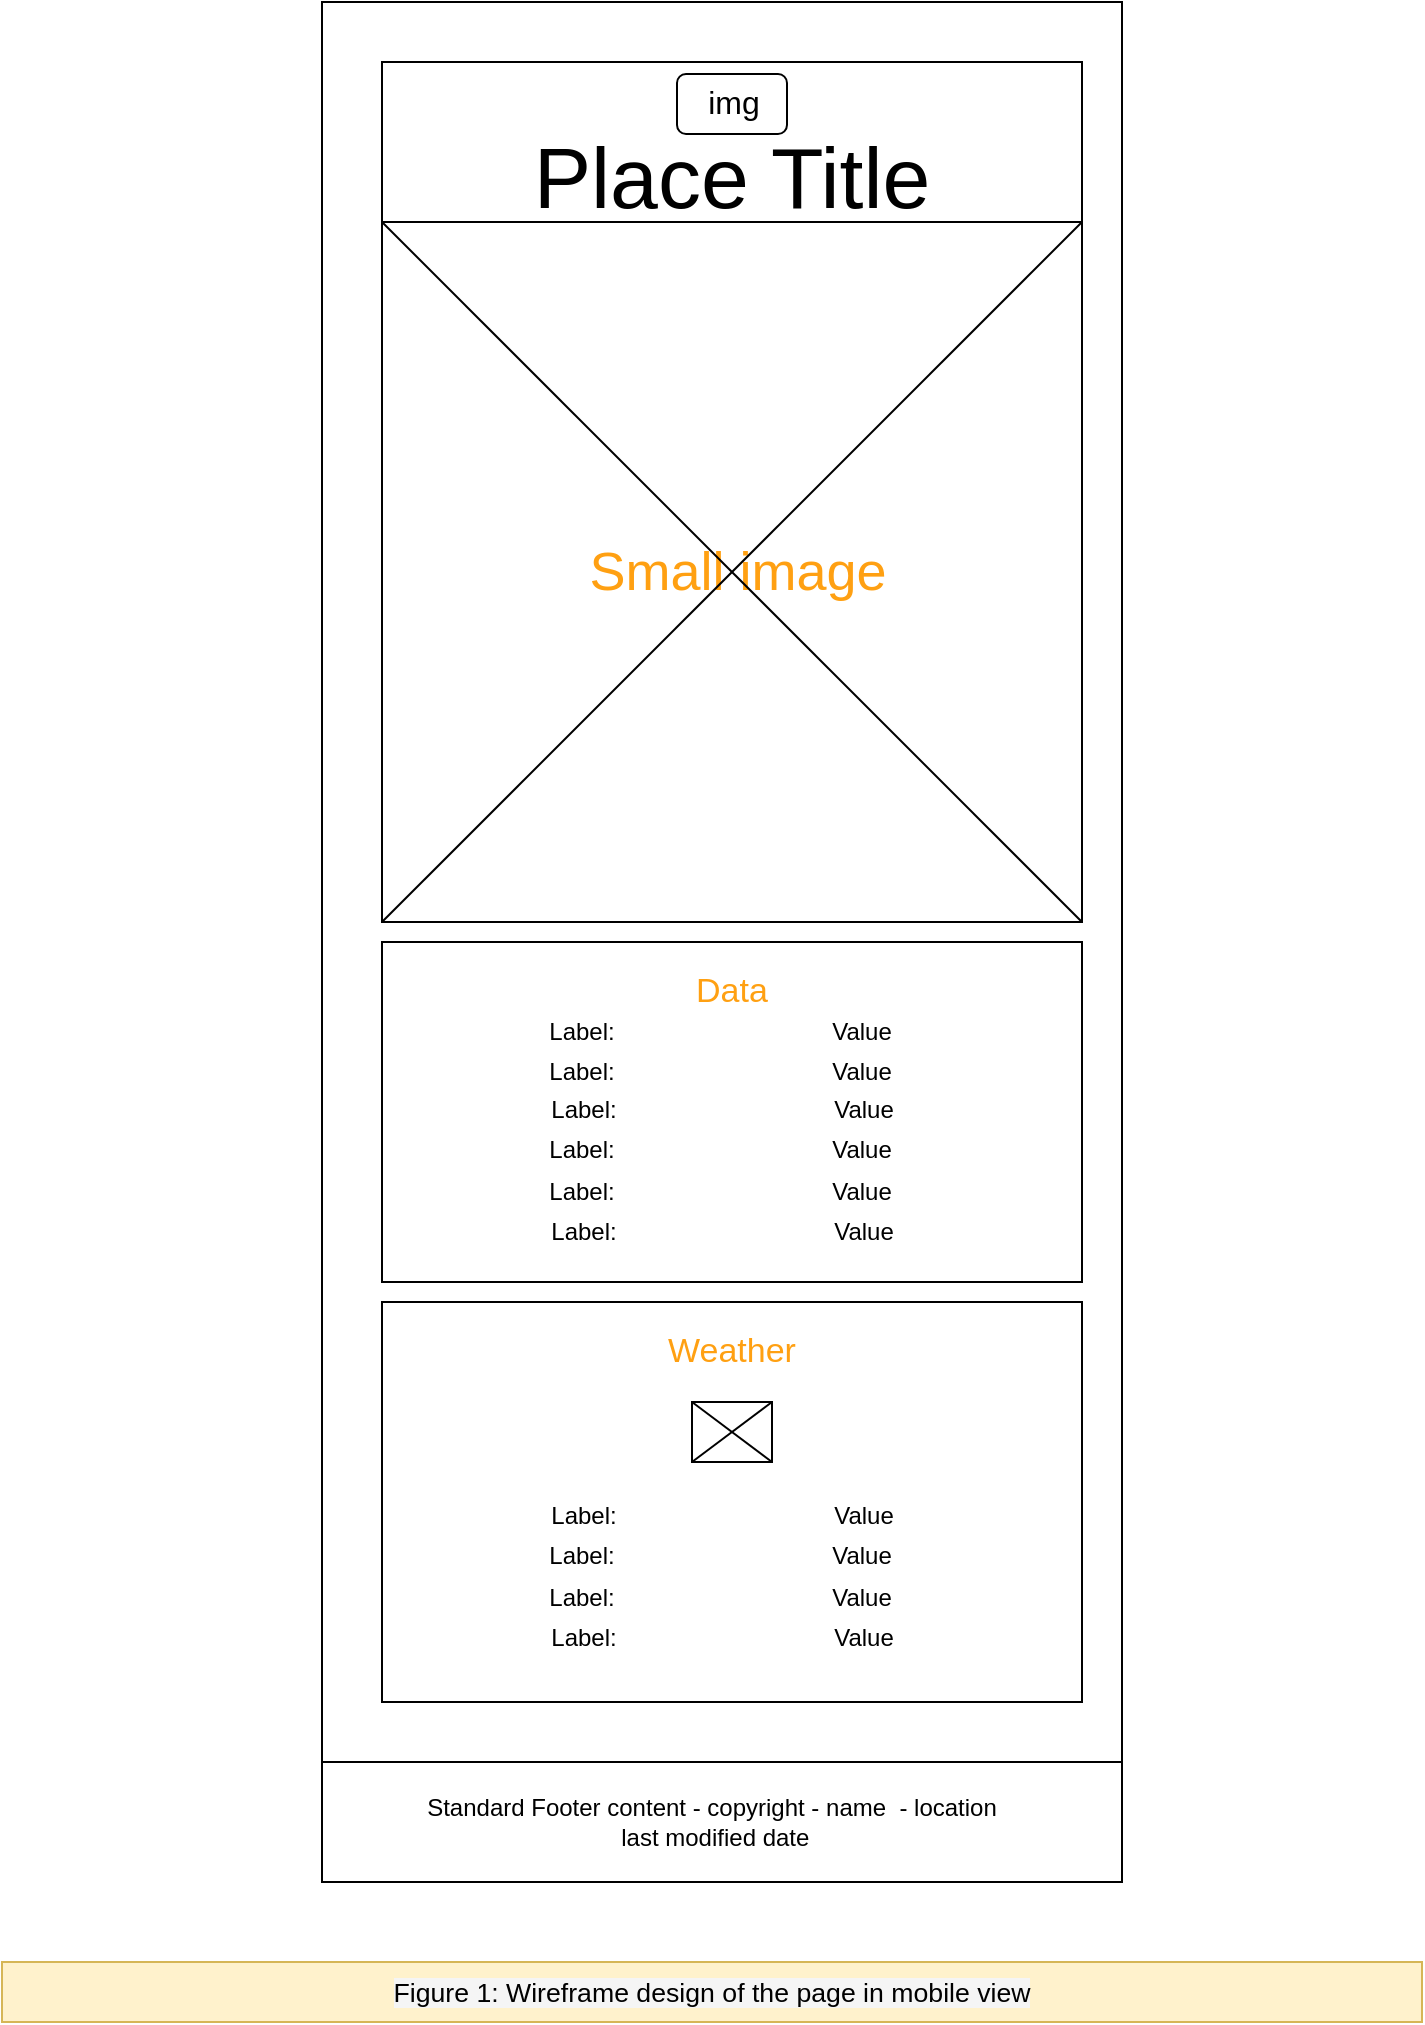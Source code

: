 <mxfile version="24.3.1" type="device">
  <diagram name="Page-1" id="ThDVSC4_weaDmbBVXyPl">
    <mxGraphModel dx="2314" dy="838" grid="1" gridSize="10" guides="1" tooltips="1" connect="1" arrows="1" fold="1" page="1" pageScale="1" pageWidth="850" pageHeight="1100" math="0" shadow="0">
      <root>
        <mxCell id="0" />
        <mxCell id="1" parent="0" />
        <mxCell id="4zdCD1lQylylpMaOrxhL-44" value="" style="rounded=0;whiteSpace=wrap;html=1;fontColor=default;fillColor=none;" parent="1" vertex="1">
          <mxGeometry x="240" y="40" width="400" height="940" as="geometry" />
        </mxCell>
        <mxCell id="4zdCD1lQylylpMaOrxhL-5" value="" style="whiteSpace=wrap;html=1;aspect=fixed;" parent="1" vertex="1">
          <mxGeometry x="270" y="150" width="350" height="350" as="geometry" />
        </mxCell>
        <mxCell id="4zdCD1lQylylpMaOrxhL-1" value="" style="rounded=0;whiteSpace=wrap;html=1;fillColor=none;" parent="1" vertex="1">
          <mxGeometry x="270" y="70" width="350" height="80" as="geometry" />
        </mxCell>
        <mxCell id="4zdCD1lQylylpMaOrxhL-2" value="Place Title" style="text;html=1;align=center;verticalAlign=middle;whiteSpace=wrap;rounded=0;fillColor=default;fontSize=43;" parent="1" vertex="1">
          <mxGeometry x="330" y="120" width="230" height="15" as="geometry" />
        </mxCell>
        <mxCell id="4zdCD1lQylylpMaOrxhL-4" value="Small image" style="text;html=1;align=center;verticalAlign=middle;whiteSpace=wrap;rounded=0;fontSize=27;fontColor=#FFA012;" parent="1" vertex="1">
          <mxGeometry x="368" y="275" width="160" height="100" as="geometry" />
        </mxCell>
        <mxCell id="4zdCD1lQylylpMaOrxhL-6" value="" style="endArrow=none;html=1;rounded=0;exitX=0;exitY=1;exitDx=0;exitDy=0;entryX=1;entryY=0;entryDx=0;entryDy=0;fontColor=#b0b0b0;" parent="1" source="4zdCD1lQylylpMaOrxhL-5" target="4zdCD1lQylylpMaOrxhL-5" edge="1">
          <mxGeometry width="50" height="50" relative="1" as="geometry">
            <mxPoint x="1070" y="260" as="sourcePoint" />
            <mxPoint x="1120" y="210" as="targetPoint" />
          </mxGeometry>
        </mxCell>
        <mxCell id="4zdCD1lQylylpMaOrxhL-7" value="" style="endArrow=none;html=1;rounded=0;entryX=0;entryY=0;entryDx=0;entryDy=0;exitX=1;exitY=1;exitDx=0;exitDy=0;fontColor=#c2c2c2;" parent="1" source="4zdCD1lQylylpMaOrxhL-5" target="4zdCD1lQylylpMaOrxhL-5" edge="1">
          <mxGeometry width="50" height="50" relative="1" as="geometry">
            <mxPoint x="670" y="480" as="sourcePoint" />
            <mxPoint x="720" y="430" as="targetPoint" />
          </mxGeometry>
        </mxCell>
        <mxCell id="4zdCD1lQylylpMaOrxhL-10" value="" style="rounded=0;whiteSpace=wrap;html=1;" parent="1" vertex="1">
          <mxGeometry x="270" y="510" width="350" height="170" as="geometry" />
        </mxCell>
        <mxCell id="4zdCD1lQylylpMaOrxhL-11" value="Data" style="text;html=1;align=center;verticalAlign=middle;whiteSpace=wrap;rounded=0;fontSize=17;fontColor=#FFA012;" parent="1" vertex="1">
          <mxGeometry x="361" y="510" width="168" height="50" as="geometry" />
        </mxCell>
        <mxCell id="4zdCD1lQylylpMaOrxhL-12" value="Label:" style="text;html=1;align=center;verticalAlign=middle;whiteSpace=wrap;rounded=0;" parent="1" vertex="1">
          <mxGeometry x="340" y="540" width="60" height="30" as="geometry" />
        </mxCell>
        <mxCell id="4zdCD1lQylylpMaOrxhL-13" value="Value" style="text;html=1;align=center;verticalAlign=middle;whiteSpace=wrap;rounded=0;" parent="1" vertex="1">
          <mxGeometry x="480" y="540" width="60" height="30" as="geometry" />
        </mxCell>
        <mxCell id="4zdCD1lQylylpMaOrxhL-14" value="Label:" style="text;html=1;align=center;verticalAlign=middle;whiteSpace=wrap;rounded=0;" parent="1" vertex="1">
          <mxGeometry x="340" y="560" width="60" height="30" as="geometry" />
        </mxCell>
        <mxCell id="4zdCD1lQylylpMaOrxhL-15" value="Value" style="text;html=1;align=center;verticalAlign=middle;whiteSpace=wrap;rounded=0;" parent="1" vertex="1">
          <mxGeometry x="480" y="560" width="60" height="30" as="geometry" />
        </mxCell>
        <mxCell id="4zdCD1lQylylpMaOrxhL-16" value="Value" style="text;html=1;align=center;verticalAlign=middle;whiteSpace=wrap;rounded=0;" parent="1" vertex="1">
          <mxGeometry x="481" y="579" width="60" height="30" as="geometry" />
        </mxCell>
        <mxCell id="4zdCD1lQylylpMaOrxhL-17" value="Label:" style="text;html=1;align=center;verticalAlign=middle;whiteSpace=wrap;rounded=0;" parent="1" vertex="1">
          <mxGeometry x="341" y="579" width="60" height="30" as="geometry" />
        </mxCell>
        <mxCell id="4zdCD1lQylylpMaOrxhL-18" value="Value" style="text;html=1;align=center;verticalAlign=middle;whiteSpace=wrap;rounded=0;" parent="1" vertex="1">
          <mxGeometry x="480" y="599" width="60" height="30" as="geometry" />
        </mxCell>
        <mxCell id="4zdCD1lQylylpMaOrxhL-19" value="Label:" style="text;html=1;align=center;verticalAlign=middle;whiteSpace=wrap;rounded=0;" parent="1" vertex="1">
          <mxGeometry x="340" y="599" width="60" height="30" as="geometry" />
        </mxCell>
        <mxCell id="4zdCD1lQylylpMaOrxhL-20" value="Value" style="text;html=1;align=center;verticalAlign=middle;whiteSpace=wrap;rounded=0;" parent="1" vertex="1">
          <mxGeometry x="480" y="620" width="60" height="30" as="geometry" />
        </mxCell>
        <mxCell id="4zdCD1lQylylpMaOrxhL-21" value="Label:" style="text;html=1;align=center;verticalAlign=middle;whiteSpace=wrap;rounded=0;" parent="1" vertex="1">
          <mxGeometry x="340" y="620" width="60" height="30" as="geometry" />
        </mxCell>
        <mxCell id="4zdCD1lQylylpMaOrxhL-22" value="Value" style="text;html=1;align=center;verticalAlign=middle;whiteSpace=wrap;rounded=0;" parent="1" vertex="1">
          <mxGeometry x="481" y="640" width="60" height="30" as="geometry" />
        </mxCell>
        <mxCell id="4zdCD1lQylylpMaOrxhL-23" value="Label:" style="text;html=1;align=center;verticalAlign=middle;whiteSpace=wrap;rounded=0;" parent="1" vertex="1">
          <mxGeometry x="341" y="640" width="60" height="30" as="geometry" />
        </mxCell>
        <mxCell id="4zdCD1lQylylpMaOrxhL-24" value="" style="rounded=0;whiteSpace=wrap;html=1;" parent="1" vertex="1">
          <mxGeometry x="270" y="690" width="350" height="200" as="geometry" />
        </mxCell>
        <mxCell id="4zdCD1lQylylpMaOrxhL-25" value="Weather" style="text;html=1;align=center;verticalAlign=middle;whiteSpace=wrap;rounded=0;fontSize=17;fontColor=#FFA012;" parent="1" vertex="1">
          <mxGeometry x="361" y="690" width="168" height="50" as="geometry" />
        </mxCell>
        <mxCell id="4zdCD1lQylylpMaOrxhL-30" value="Value" style="text;html=1;align=center;verticalAlign=middle;whiteSpace=wrap;rounded=0;" parent="1" vertex="1">
          <mxGeometry x="481" y="782" width="60" height="30" as="geometry" />
        </mxCell>
        <mxCell id="4zdCD1lQylylpMaOrxhL-31" value="Label:" style="text;html=1;align=center;verticalAlign=middle;whiteSpace=wrap;rounded=0;" parent="1" vertex="1">
          <mxGeometry x="341" y="782" width="60" height="30" as="geometry" />
        </mxCell>
        <mxCell id="4zdCD1lQylylpMaOrxhL-32" value="Value" style="text;html=1;align=center;verticalAlign=middle;whiteSpace=wrap;rounded=0;" parent="1" vertex="1">
          <mxGeometry x="480" y="802" width="60" height="30" as="geometry" />
        </mxCell>
        <mxCell id="4zdCD1lQylylpMaOrxhL-33" value="Label:" style="text;html=1;align=center;verticalAlign=middle;whiteSpace=wrap;rounded=0;" parent="1" vertex="1">
          <mxGeometry x="340" y="802" width="60" height="30" as="geometry" />
        </mxCell>
        <mxCell id="4zdCD1lQylylpMaOrxhL-34" value="Value" style="text;html=1;align=center;verticalAlign=middle;whiteSpace=wrap;rounded=0;" parent="1" vertex="1">
          <mxGeometry x="480" y="823" width="60" height="30" as="geometry" />
        </mxCell>
        <mxCell id="4zdCD1lQylylpMaOrxhL-35" value="Label:" style="text;html=1;align=center;verticalAlign=middle;whiteSpace=wrap;rounded=0;" parent="1" vertex="1">
          <mxGeometry x="340" y="823" width="60" height="30" as="geometry" />
        </mxCell>
        <mxCell id="4zdCD1lQylylpMaOrxhL-36" value="Value" style="text;html=1;align=center;verticalAlign=middle;whiteSpace=wrap;rounded=0;" parent="1" vertex="1">
          <mxGeometry x="481" y="843" width="60" height="30" as="geometry" />
        </mxCell>
        <mxCell id="4zdCD1lQylylpMaOrxhL-37" value="Label:" style="text;html=1;align=center;verticalAlign=middle;whiteSpace=wrap;rounded=0;" parent="1" vertex="1">
          <mxGeometry x="341" y="843" width="60" height="30" as="geometry" />
        </mxCell>
        <mxCell id="4zdCD1lQylylpMaOrxhL-39" value="" style="rounded=0;whiteSpace=wrap;html=1;" parent="1" vertex="1">
          <mxGeometry x="425" y="740" width="40" height="30" as="geometry" />
        </mxCell>
        <mxCell id="4zdCD1lQylylpMaOrxhL-41" value="" style="endArrow=none;html=1;rounded=0;exitX=0;exitY=1;exitDx=0;exitDy=0;entryX=1;entryY=0;entryDx=0;entryDy=0;" parent="1" source="4zdCD1lQylylpMaOrxhL-39" target="4zdCD1lQylylpMaOrxhL-39" edge="1">
          <mxGeometry width="50" height="50" relative="1" as="geometry">
            <mxPoint x="730" y="710" as="sourcePoint" />
            <mxPoint x="470" y="740" as="targetPoint" />
          </mxGeometry>
        </mxCell>
        <mxCell id="4zdCD1lQylylpMaOrxhL-42" value="" style="endArrow=none;html=1;rounded=0;exitX=1;exitY=1;exitDx=0;exitDy=0;entryX=0;entryY=0;entryDx=0;entryDy=0;" parent="1" source="4zdCD1lQylylpMaOrxhL-39" target="4zdCD1lQylylpMaOrxhL-39" edge="1">
          <mxGeometry width="50" height="50" relative="1" as="geometry">
            <mxPoint x="435" y="780" as="sourcePoint" />
            <mxPoint x="475" y="754" as="targetPoint" />
          </mxGeometry>
        </mxCell>
        <mxCell id="4zdCD1lQylylpMaOrxhL-43" value="" style="rounded=0;whiteSpace=wrap;html=1;" parent="1" vertex="1">
          <mxGeometry x="240" y="920" width="400" height="60" as="geometry" />
        </mxCell>
        <mxCell id="4zdCD1lQylylpMaOrxhL-45" value="Standard Footer content - copyright - name&amp;nbsp; -&amp;nbsp;&lt;span style=&quot;background-color: initial;&quot;&gt;location&lt;/span&gt;&lt;div&gt;&lt;span style=&quot;background-color: initial;&quot;&gt;&amp;nbsp;last modified date&lt;/span&gt;&lt;/div&gt;" style="text;html=1;align=center;verticalAlign=middle;whiteSpace=wrap;rounded=0;" parent="1" vertex="1">
          <mxGeometry x="260" y="930" width="350" height="40" as="geometry" />
        </mxCell>
        <mxCell id="4zdCD1lQylylpMaOrxhL-46" value="&lt;span style=&quot;font-family: Montserrat, Helvetica, sans-serif; font-size: 13.333px; background-color: rgb(245, 245, 245);&quot;&gt;Figure 1: Wireframe design of the page in mobile view&lt;/span&gt;" style="text;html=1;align=center;verticalAlign=middle;whiteSpace=wrap;rounded=0;fillColor=#fff2cc;strokeColor=#d6b656;" parent="1" vertex="1">
          <mxGeometry x="80" y="1020" width="710" height="30" as="geometry" />
        </mxCell>
        <mxCell id="1F8N5lDcvtF8AAYvVZLB-1" value="" style="rounded=1;whiteSpace=wrap;html=1;" vertex="1" parent="1">
          <mxGeometry x="417.5" y="76" width="55" height="30" as="geometry" />
        </mxCell>
        <mxCell id="1F8N5lDcvtF8AAYvVZLB-2" value="img" style="text;html=1;align=center;verticalAlign=middle;whiteSpace=wrap;rounded=0;fontSize=16;" vertex="1" parent="1">
          <mxGeometry x="415.5" y="75" width="60" height="30" as="geometry" />
        </mxCell>
      </root>
    </mxGraphModel>
  </diagram>
</mxfile>
